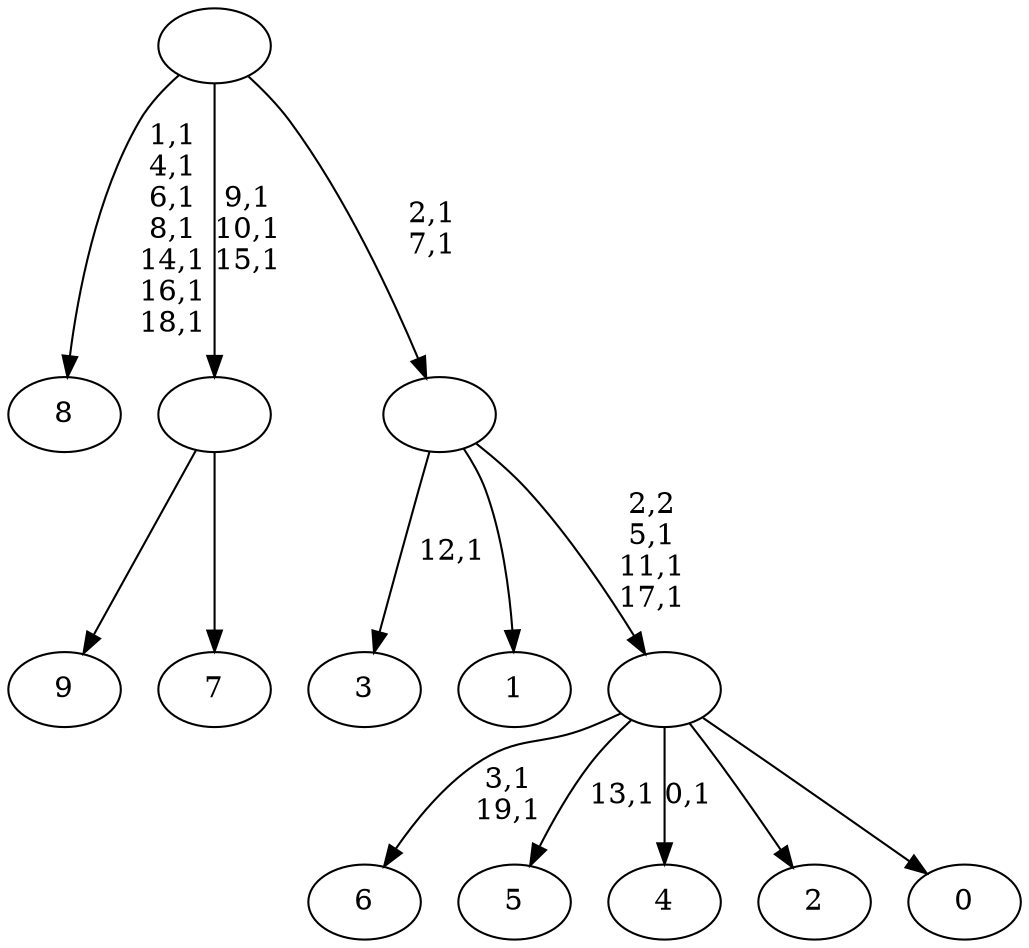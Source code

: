 digraph T {
	30 [label="9"]
	29 [label="8"]
	21 [label="7"]
	20 [label=""]
	17 [label="6"]
	14 [label="5"]
	12 [label="4"]
	10 [label="3"]
	8 [label="2"]
	7 [label="1"]
	6 [label="0"]
	5 [label=""]
	2 [label=""]
	0 [label=""]
	20 -> 30 [label=""]
	20 -> 21 [label=""]
	5 -> 12 [label="0,1"]
	5 -> 14 [label="13,1"]
	5 -> 17 [label="3,1\n19,1"]
	5 -> 8 [label=""]
	5 -> 6 [label=""]
	2 -> 5 [label="2,2\n5,1\n11,1\n17,1"]
	2 -> 10 [label="12,1"]
	2 -> 7 [label=""]
	0 -> 2 [label="2,1\n7,1"]
	0 -> 20 [label="9,1\n10,1\n15,1"]
	0 -> 29 [label="1,1\n4,1\n6,1\n8,1\n14,1\n16,1\n18,1"]
}
